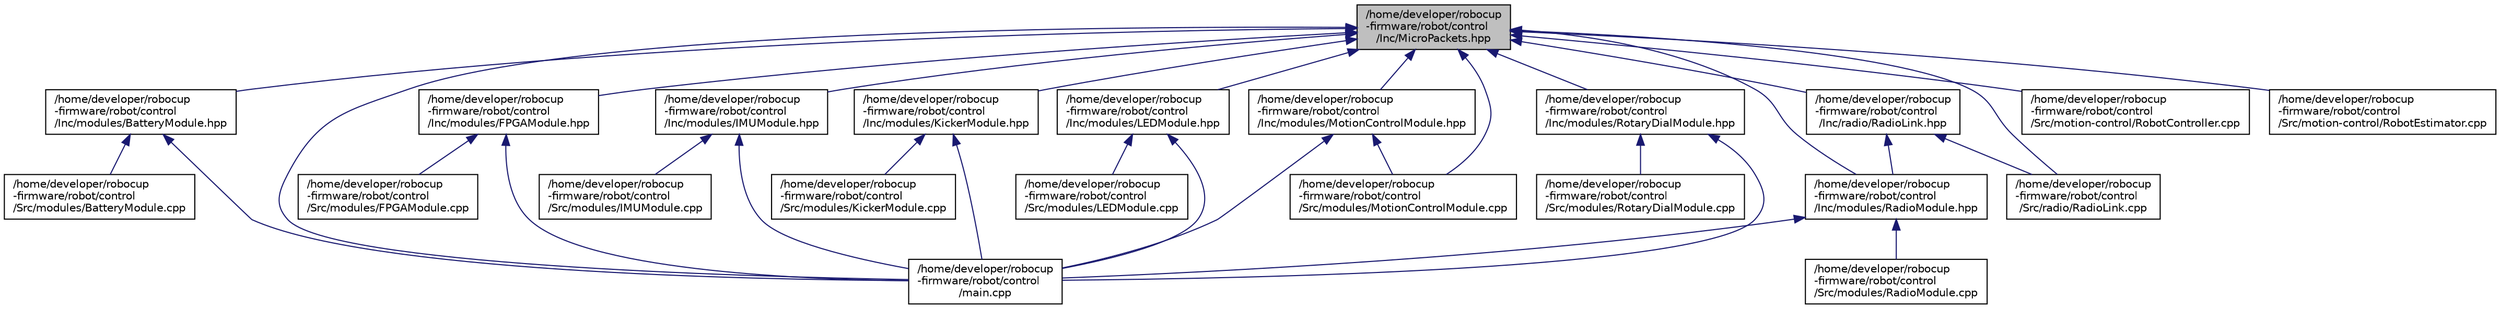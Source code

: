 digraph "/home/developer/robocup-firmware/robot/control/Inc/MicroPackets.hpp"
{
  edge [fontname="Helvetica",fontsize="10",labelfontname="Helvetica",labelfontsize="10"];
  node [fontname="Helvetica",fontsize="10",shape=record];
  Node2 [label="/home/developer/robocup\l-firmware/robot/control\l/Inc/MicroPackets.hpp",height=0.2,width=0.4,color="black", fillcolor="grey75", style="filled", fontcolor="black"];
  Node2 -> Node3 [dir="back",color="midnightblue",fontsize="10",style="solid",fontname="Helvetica"];
  Node3 [label="/home/developer/robocup\l-firmware/robot/control\l/Inc/modules/BatteryModule.hpp",height=0.2,width=0.4,color="black", fillcolor="white", style="filled",URL="$_battery_module_8hpp.html"];
  Node3 -> Node4 [dir="back",color="midnightblue",fontsize="10",style="solid",fontname="Helvetica"];
  Node4 [label="/home/developer/robocup\l-firmware/robot/control\l/main.cpp",height=0.2,width=0.4,color="black", fillcolor="white", style="filled",URL="$control_2main_8cpp.html"];
  Node3 -> Node5 [dir="back",color="midnightblue",fontsize="10",style="solid",fontname="Helvetica"];
  Node5 [label="/home/developer/robocup\l-firmware/robot/control\l/Src/modules/BatteryModule.cpp",height=0.2,width=0.4,color="black", fillcolor="white", style="filled",URL="$_battery_module_8cpp.html"];
  Node2 -> Node6 [dir="back",color="midnightblue",fontsize="10",style="solid",fontname="Helvetica"];
  Node6 [label="/home/developer/robocup\l-firmware/robot/control\l/Inc/modules/FPGAModule.hpp",height=0.2,width=0.4,color="black", fillcolor="white", style="filled",URL="$_f_p_g_a_module_8hpp.html"];
  Node6 -> Node4 [dir="back",color="midnightblue",fontsize="10",style="solid",fontname="Helvetica"];
  Node6 -> Node7 [dir="back",color="midnightblue",fontsize="10",style="solid",fontname="Helvetica"];
  Node7 [label="/home/developer/robocup\l-firmware/robot/control\l/Src/modules/FPGAModule.cpp",height=0.2,width=0.4,color="black", fillcolor="white", style="filled",URL="$_f_p_g_a_module_8cpp.html"];
  Node2 -> Node8 [dir="back",color="midnightblue",fontsize="10",style="solid",fontname="Helvetica"];
  Node8 [label="/home/developer/robocup\l-firmware/robot/control\l/Inc/modules/IMUModule.hpp",height=0.2,width=0.4,color="black", fillcolor="white", style="filled",URL="$_i_m_u_module_8hpp.html"];
  Node8 -> Node4 [dir="back",color="midnightblue",fontsize="10",style="solid",fontname="Helvetica"];
  Node8 -> Node9 [dir="back",color="midnightblue",fontsize="10",style="solid",fontname="Helvetica"];
  Node9 [label="/home/developer/robocup\l-firmware/robot/control\l/Src/modules/IMUModule.cpp",height=0.2,width=0.4,color="black", fillcolor="white", style="filled",URL="$_i_m_u_module_8cpp.html"];
  Node2 -> Node10 [dir="back",color="midnightblue",fontsize="10",style="solid",fontname="Helvetica"];
  Node10 [label="/home/developer/robocup\l-firmware/robot/control\l/Inc/modules/KickerModule.hpp",height=0.2,width=0.4,color="black", fillcolor="white", style="filled",URL="$_kicker_module_8hpp.html"];
  Node10 -> Node4 [dir="back",color="midnightblue",fontsize="10",style="solid",fontname="Helvetica"];
  Node10 -> Node11 [dir="back",color="midnightblue",fontsize="10",style="solid",fontname="Helvetica"];
  Node11 [label="/home/developer/robocup\l-firmware/robot/control\l/Src/modules/KickerModule.cpp",height=0.2,width=0.4,color="black", fillcolor="white", style="filled",URL="$_kicker_module_8cpp.html"];
  Node2 -> Node12 [dir="back",color="midnightblue",fontsize="10",style="solid",fontname="Helvetica"];
  Node12 [label="/home/developer/robocup\l-firmware/robot/control\l/Inc/modules/LEDModule.hpp",height=0.2,width=0.4,color="black", fillcolor="white", style="filled",URL="$_l_e_d_module_8hpp.html"];
  Node12 -> Node4 [dir="back",color="midnightblue",fontsize="10",style="solid",fontname="Helvetica"];
  Node12 -> Node13 [dir="back",color="midnightblue",fontsize="10",style="solid",fontname="Helvetica"];
  Node13 [label="/home/developer/robocup\l-firmware/robot/control\l/Src/modules/LEDModule.cpp",height=0.2,width=0.4,color="black", fillcolor="white", style="filled",URL="$_l_e_d_module_8cpp.html"];
  Node2 -> Node14 [dir="back",color="midnightblue",fontsize="10",style="solid",fontname="Helvetica"];
  Node14 [label="/home/developer/robocup\l-firmware/robot/control\l/Inc/modules/MotionControlModule.hpp",height=0.2,width=0.4,color="black", fillcolor="white", style="filled",URL="$_motion_control_module_8hpp.html"];
  Node14 -> Node4 [dir="back",color="midnightblue",fontsize="10",style="solid",fontname="Helvetica"];
  Node14 -> Node15 [dir="back",color="midnightblue",fontsize="10",style="solid",fontname="Helvetica"];
  Node15 [label="/home/developer/robocup\l-firmware/robot/control\l/Src/modules/MotionControlModule.cpp",height=0.2,width=0.4,color="black", fillcolor="white", style="filled",URL="$_motion_control_module_8cpp.html"];
  Node2 -> Node16 [dir="back",color="midnightblue",fontsize="10",style="solid",fontname="Helvetica"];
  Node16 [label="/home/developer/robocup\l-firmware/robot/control\l/Inc/modules/RadioModule.hpp",height=0.2,width=0.4,color="black", fillcolor="white", style="filled",URL="$_radio_module_8hpp.html"];
  Node16 -> Node4 [dir="back",color="midnightblue",fontsize="10",style="solid",fontname="Helvetica"];
  Node16 -> Node17 [dir="back",color="midnightblue",fontsize="10",style="solid",fontname="Helvetica"];
  Node17 [label="/home/developer/robocup\l-firmware/robot/control\l/Src/modules/RadioModule.cpp",height=0.2,width=0.4,color="black", fillcolor="white", style="filled",URL="$_radio_module_8cpp.html"];
  Node2 -> Node18 [dir="back",color="midnightblue",fontsize="10",style="solid",fontname="Helvetica"];
  Node18 [label="/home/developer/robocup\l-firmware/robot/control\l/Inc/modules/RotaryDialModule.hpp",height=0.2,width=0.4,color="black", fillcolor="white", style="filled",URL="$_rotary_dial_module_8hpp.html"];
  Node18 -> Node4 [dir="back",color="midnightblue",fontsize="10",style="solid",fontname="Helvetica"];
  Node18 -> Node19 [dir="back",color="midnightblue",fontsize="10",style="solid",fontname="Helvetica"];
  Node19 [label="/home/developer/robocup\l-firmware/robot/control\l/Src/modules/RotaryDialModule.cpp",height=0.2,width=0.4,color="black", fillcolor="white", style="filled",URL="$_rotary_dial_module_8cpp.html"];
  Node2 -> Node20 [dir="back",color="midnightblue",fontsize="10",style="solid",fontname="Helvetica"];
  Node20 [label="/home/developer/robocup\l-firmware/robot/control\l/Inc/radio/RadioLink.hpp",height=0.2,width=0.4,color="black", fillcolor="white", style="filled",URL="$_radio_link_8hpp.html"];
  Node20 -> Node16 [dir="back",color="midnightblue",fontsize="10",style="solid",fontname="Helvetica"];
  Node20 -> Node21 [dir="back",color="midnightblue",fontsize="10",style="solid",fontname="Helvetica"];
  Node21 [label="/home/developer/robocup\l-firmware/robot/control\l/Src/radio/RadioLink.cpp",height=0.2,width=0.4,color="black", fillcolor="white", style="filled",URL="$_radio_link_8cpp.html"];
  Node2 -> Node4 [dir="back",color="midnightblue",fontsize="10",style="solid",fontname="Helvetica"];
  Node2 -> Node15 [dir="back",color="midnightblue",fontsize="10",style="solid",fontname="Helvetica"];
  Node2 -> Node22 [dir="back",color="midnightblue",fontsize="10",style="solid",fontname="Helvetica"];
  Node22 [label="/home/developer/robocup\l-firmware/robot/control\l/Src/motion-control/RobotController.cpp",height=0.2,width=0.4,color="black", fillcolor="white", style="filled",URL="$_robot_controller_8cpp.html"];
  Node2 -> Node23 [dir="back",color="midnightblue",fontsize="10",style="solid",fontname="Helvetica"];
  Node23 [label="/home/developer/robocup\l-firmware/robot/control\l/Src/motion-control/RobotEstimator.cpp",height=0.2,width=0.4,color="black", fillcolor="white", style="filled",URL="$_robot_estimator_8cpp.html"];
  Node2 -> Node21 [dir="back",color="midnightblue",fontsize="10",style="solid",fontname="Helvetica"];
}
